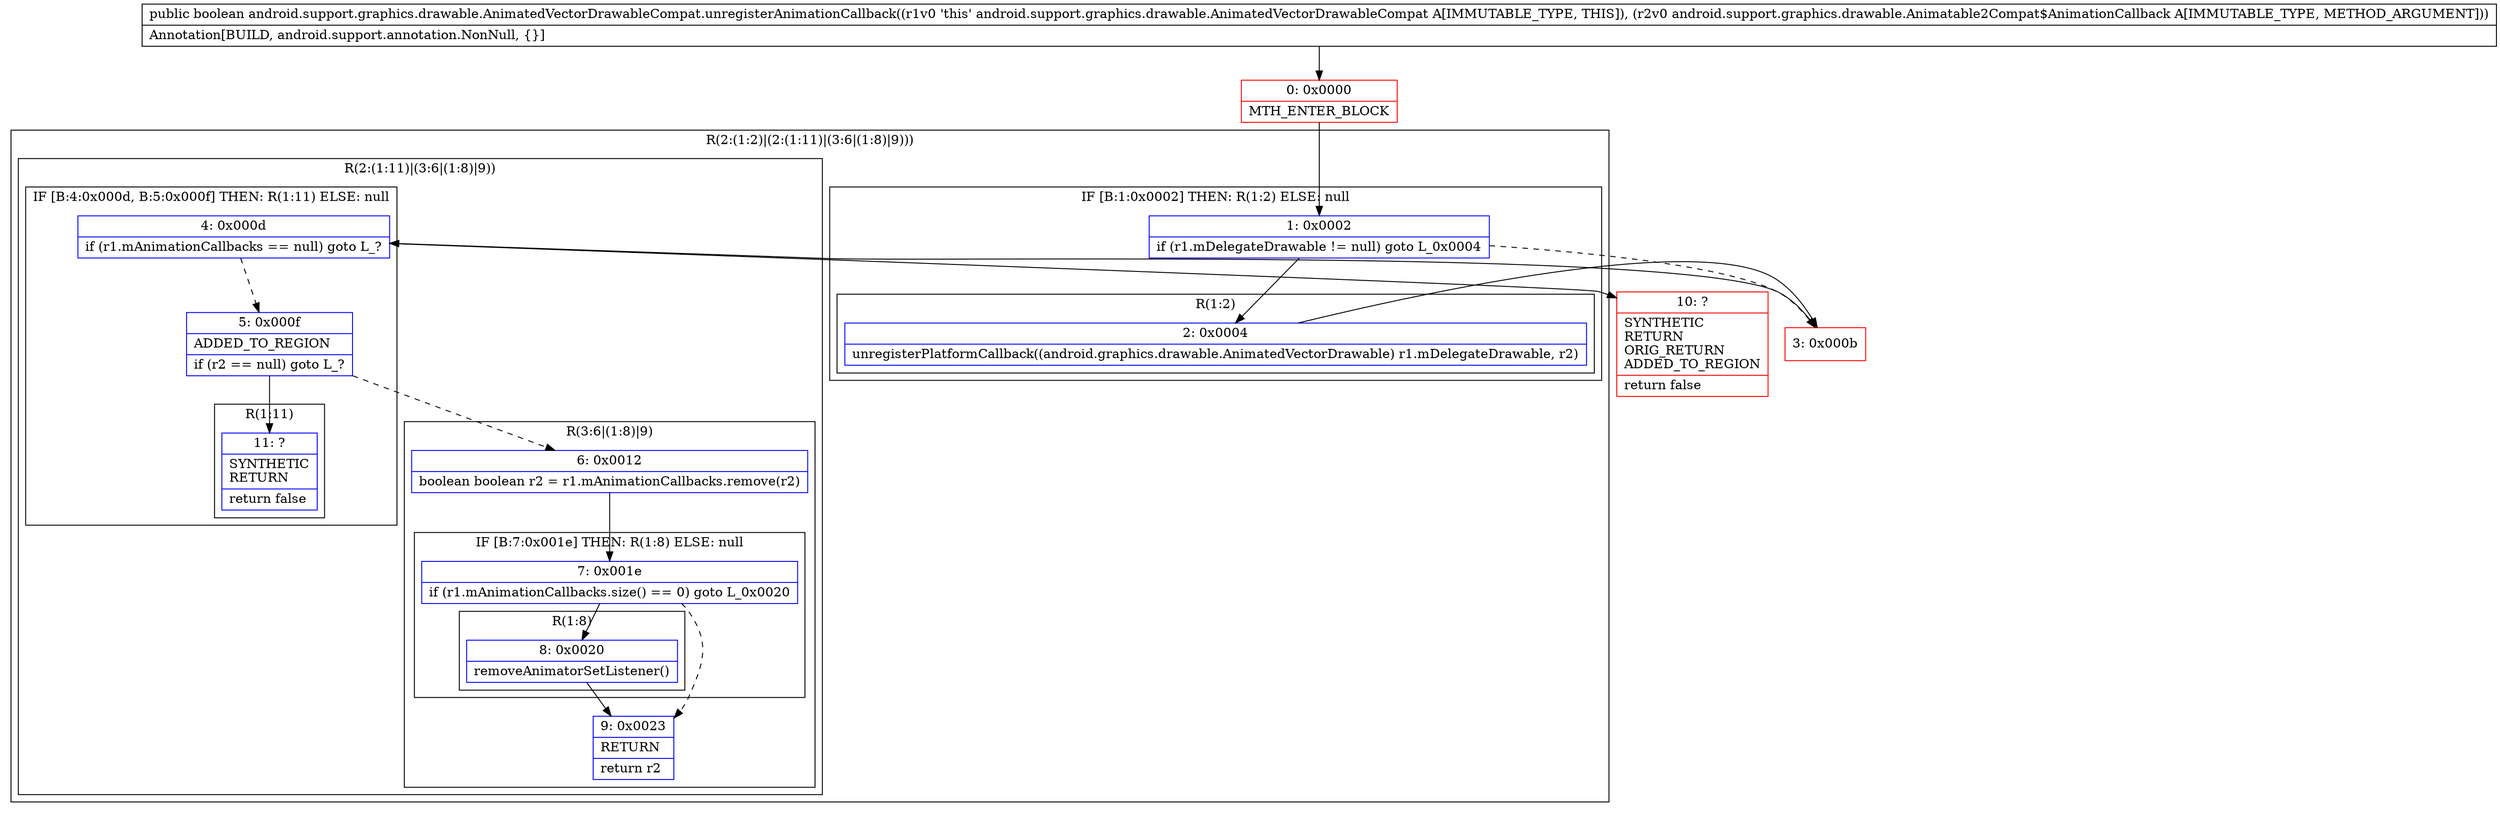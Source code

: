 digraph "CFG forandroid.support.graphics.drawable.AnimatedVectorDrawableCompat.unregisterAnimationCallback(Landroid\/support\/graphics\/drawable\/Animatable2Compat$AnimationCallback;)Z" {
subgraph cluster_Region_1334924785 {
label = "R(2:(1:2)|(2:(1:11)|(3:6|(1:8)|9)))";
node [shape=record,color=blue];
subgraph cluster_IfRegion_1227894756 {
label = "IF [B:1:0x0002] THEN: R(1:2) ELSE: null";
node [shape=record,color=blue];
Node_1 [shape=record,label="{1\:\ 0x0002|if (r1.mDelegateDrawable != null) goto L_0x0004\l}"];
subgraph cluster_Region_1662908653 {
label = "R(1:2)";
node [shape=record,color=blue];
Node_2 [shape=record,label="{2\:\ 0x0004|unregisterPlatformCallback((android.graphics.drawable.AnimatedVectorDrawable) r1.mDelegateDrawable, r2)\l}"];
}
}
subgraph cluster_Region_1219116164 {
label = "R(2:(1:11)|(3:6|(1:8)|9))";
node [shape=record,color=blue];
subgraph cluster_IfRegion_231851709 {
label = "IF [B:4:0x000d, B:5:0x000f] THEN: R(1:11) ELSE: null";
node [shape=record,color=blue];
Node_4 [shape=record,label="{4\:\ 0x000d|if (r1.mAnimationCallbacks == null) goto L_?\l}"];
Node_5 [shape=record,label="{5\:\ 0x000f|ADDED_TO_REGION\l|if (r2 == null) goto L_?\l}"];
subgraph cluster_Region_1163302892 {
label = "R(1:11)";
node [shape=record,color=blue];
Node_11 [shape=record,label="{11\:\ ?|SYNTHETIC\lRETURN\l|return false\l}"];
}
}
subgraph cluster_Region_178753762 {
label = "R(3:6|(1:8)|9)";
node [shape=record,color=blue];
Node_6 [shape=record,label="{6\:\ 0x0012|boolean boolean r2 = r1.mAnimationCallbacks.remove(r2)\l}"];
subgraph cluster_IfRegion_1233179963 {
label = "IF [B:7:0x001e] THEN: R(1:8) ELSE: null";
node [shape=record,color=blue];
Node_7 [shape=record,label="{7\:\ 0x001e|if (r1.mAnimationCallbacks.size() == 0) goto L_0x0020\l}"];
subgraph cluster_Region_1347915411 {
label = "R(1:8)";
node [shape=record,color=blue];
Node_8 [shape=record,label="{8\:\ 0x0020|removeAnimatorSetListener()\l}"];
}
}
Node_9 [shape=record,label="{9\:\ 0x0023|RETURN\l|return r2\l}"];
}
}
}
Node_0 [shape=record,color=red,label="{0\:\ 0x0000|MTH_ENTER_BLOCK\l}"];
Node_3 [shape=record,color=red,label="{3\:\ 0x000b}"];
Node_10 [shape=record,color=red,label="{10\:\ ?|SYNTHETIC\lRETURN\lORIG_RETURN\lADDED_TO_REGION\l|return false\l}"];
MethodNode[shape=record,label="{public boolean android.support.graphics.drawable.AnimatedVectorDrawableCompat.unregisterAnimationCallback((r1v0 'this' android.support.graphics.drawable.AnimatedVectorDrawableCompat A[IMMUTABLE_TYPE, THIS]), (r2v0 android.support.graphics.drawable.Animatable2Compat$AnimationCallback A[IMMUTABLE_TYPE, METHOD_ARGUMENT]))  | Annotation[BUILD, android.support.annotation.NonNull, \{\}]\l}"];
MethodNode -> Node_0;
Node_1 -> Node_2;
Node_1 -> Node_3[style=dashed];
Node_2 -> Node_3;
Node_4 -> Node_5[style=dashed];
Node_4 -> Node_10;
Node_5 -> Node_6[style=dashed];
Node_5 -> Node_11;
Node_6 -> Node_7;
Node_7 -> Node_8;
Node_7 -> Node_9[style=dashed];
Node_8 -> Node_9;
Node_0 -> Node_1;
Node_3 -> Node_4;
}

